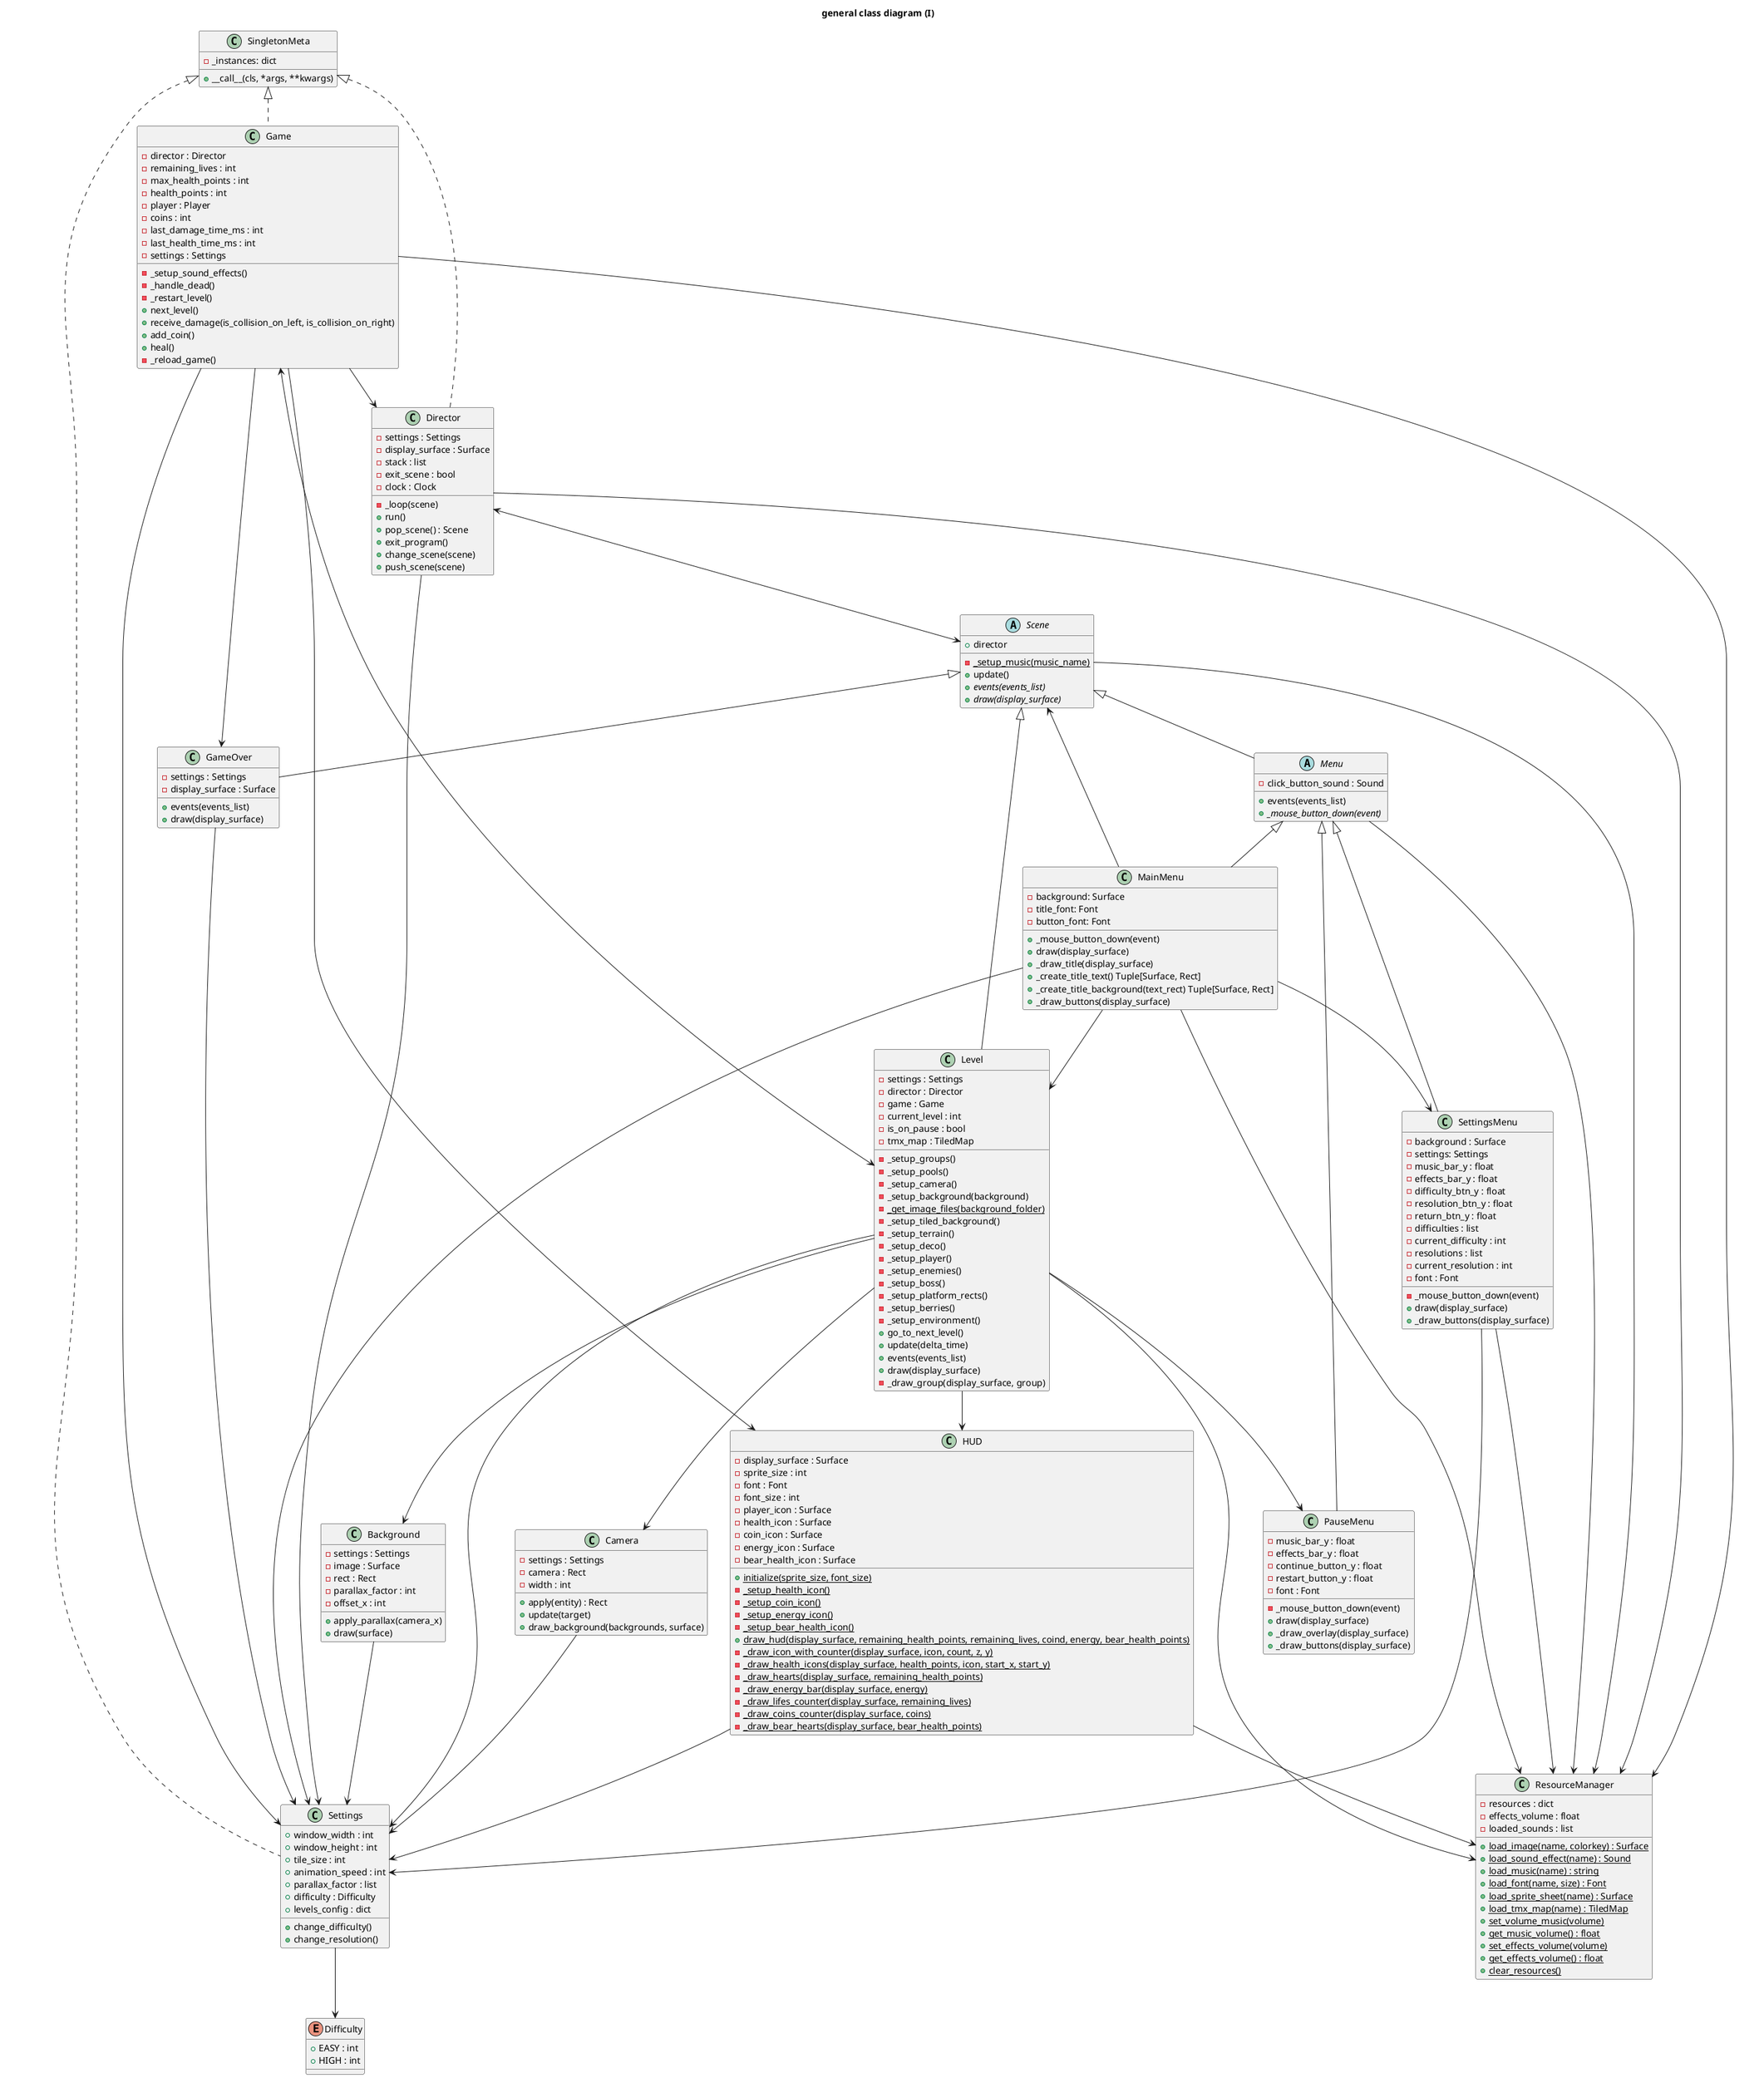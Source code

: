 @startuml Class Diagram 1

title general class diagram (I)

class SingletonMeta {
    - _instances: dict
    + __call__(cls, *args, **kwargs)
}

class Director {
    - settings : Settings
    - display_surface : Surface
    - stack : list
    - exit_scene : bool
    - clock : Clock
    - _loop(scene)
    + run()
    + pop_scene() : Scene
    + exit_program()
    + change_scene(scene)
    + push_scene(scene)
}

class Settings {
    + window_width : int
    + window_height : int
    + tile_size : int
    + animation_speed : int
    + parallax_factor : list
    + difficulty : Difficulty
    + levels_config : dict
    + change_difficulty()
    + change_resolution()
}

enum Difficulty {
    + EASY : int
    + HIGH : int 
}

class Game {
    - director : Director
    - remaining_lives : int
    - max_health_points : int 
    - health_points : int
    - player : Player
    - coins : int
    - last_damage_time_ms : int
    - last_health_time_ms : int
    - settings : Settings
    - _setup_sound_effects()
    - _handle_dead()
    - _restart_level()
    + next_level()
    + receive_damage(is_collision_on_left, is_collision_on_right)
    + add_coin()
    + heal()
    - _reload_game()
}

abstract class Scene {
    + director
    - {static} _setup_music(music_name)
    + update()
    + events(events_list) {abstract}
    + draw(display_surface) {abstract}
}

class Level {
    - settings : Settings
    - director : Director
    - game : Game
    - current_level : int
    - is_on_pause : bool
    - tmx_map : TiledMap
    - _setup_groups()
    - _setup_pools()
    - _setup_camera()
    - _setup_background(background)
    - {static}_get_image_files(background_folder)
    - _setup_tiled_background()
    - _setup_terrain()
    - _setup_deco() 
    - _setup_player()
    - _setup_enemies()
    - _setup_boss()
    - _setup_platform_rects()
    - _setup_berries()
    - _setup_environment()
    + go_to_next_level()
    + update(delta_time)
    + events(events_list)
    + draw(display_surface)
    - _draw_group(display_surface, group)
}

class GameOver {
    - settings : Settings
    - display_surface : Surface
    + events(events_list)
    + draw(display_surface)
}

class Camera {
    - settings : Settings
    - camera : Rect
    - width : int
    + apply(entity) : Rect
    + update(target)
    + draw_background(backgrounds, surface)
}

class Background {
    - settings : Settings
    - image : Surface
    - rect : Rect
    - parallax_factor : int
    - offset_x : int
    + apply_parallax(camera_x)
    + draw(surface)
}

abstract class Menu {
    - click_button_sound : Sound
    + events(events_list)
    + _mouse_button_down(event) {abstract}
}

class MainMenu {
    - background: Surface
    - title_font: Font
    - button_font: Font
    + _mouse_button_down(event)
    + draw(display_surface)
    + _draw_title(display_surface)
    + _create_title_text() Tuple[Surface, Rect]
    + _create_title_background(text_rect) Tuple[Surface, Rect]
    + _draw_buttons(display_surface)
}

class PauseMenu {
    - music_bar_y : float 
    - effects_bar_y : float
    - continue_button_y : float
    - restart_button_y : float
    - font : Font
    - _mouse_button_down(event)
    + draw(display_surface)
    + _draw_overlay(display_surface)
    + _draw_buttons(display_surface)
}

class SettingsMenu {
    - background : Surface
    - settings: Settings
    - music_bar_y : float
    - effects_bar_y : float
    - difficulty_btn_y : float
    - resolution_btn_y : float
    - return_btn_y : float
    - difficulties : list
    - current_difficulty : int
    - resolutions : list
    - current_resolution : int
    - font : Font
    - _mouse_button_down(event)
    + draw(display_surface)
    + _draw_buttons(display_surface)
}

class HUD {
    - display_surface : Surface
    - sprite_size : int
    - font : Font
    - font_size : int
    - player_icon : Surface
    - health_icon : Surface
    - coin_icon : Surface
    - energy_icon : Surface
    - bear_health_icon : Surface
    + {static} initialize(sprite_size, font_size)
    - {static} _setup_health_icon()
    - {static} _setup_coin_icon()
    - {static} _setup_energy_icon()
    - {static} _setup_bear_health_icon()
    + {static} draw_hud(display_surface, remaining_health_points, remaining_lives, coind, energy, bear_health_points)
    - {static} _draw_icon_with_counter(display_surface, icon, count, z, y)
    - {static} _draw_health_icons(display_surface, health_points, icon, start_x, start_y)
    - {static} _draw_hearts(display_surface, remaining_health_points)
    - {static} _draw_energy_bar(display_surface, energy)
    - {static} _draw_lifes_counter(display_surface, remaining_lives)
    - {static} _draw_coins_counter(display_surface, coins)
    - {static} _draw_bear_hearts(display_surface, bear_health_points)
}

class ResourceManager {
    - resources : dict
    - effects_volume : float
    - loaded_sounds : list
    + {static} load_image(name, colorkey) : Surface
    + {static} load_sound_effect(name) : Sound
    + {static} load_music(name) : string
    + {static} load_font(name, size) : Font
    + {static} load_sprite_sheet(name) : Surface
    + {static} load_tmx_map(name) : TiledMap
    + {static} set_volume_music(volume)
    + {static} get_music_volume() : float
    + {static} set_effects_volume(volume)
    + {static} get_effects_volume() : float
    + {static} clear_resources()
}

SingletonMeta <|.. Director
SingletonMeta <|.. Settings
SingletonMeta <|.. Game

Director --> ResourceManager
Director --> Settings
Director <--> Scene

Settings --> Difficulty

Game --> Director
Game --> GameOver
Game --> ResourceManager
Game --> HUD
Game --> Settings
Game <--> Level

Scene <|-- Level
Scene <|-- GameOver
Scene <|-- Menu
Scene --> ResourceManager

Level --> Settings
Level --> Camera
Level --> Background
Level --> HUD
Level --> ResourceManager
Level --> PauseMenu

GameOver --> Settings

Menu <|-- MainMenu
Menu <|-- PauseMenu
Menu <|-- SettingsMenu
Menu --> ResourceManager

MainMenu --> ResourceManager
MainMenu --> Settings
MainMenu --> SettingsMenu
MainMenu --> Level
MainMenu --> Scene

SettingsMenu --> ResourceManager
SettingsMenu --> Settings

HUD --> ResourceManager
HUD --> Settings

Camera --> Settings

Background --> Settings

@enduml